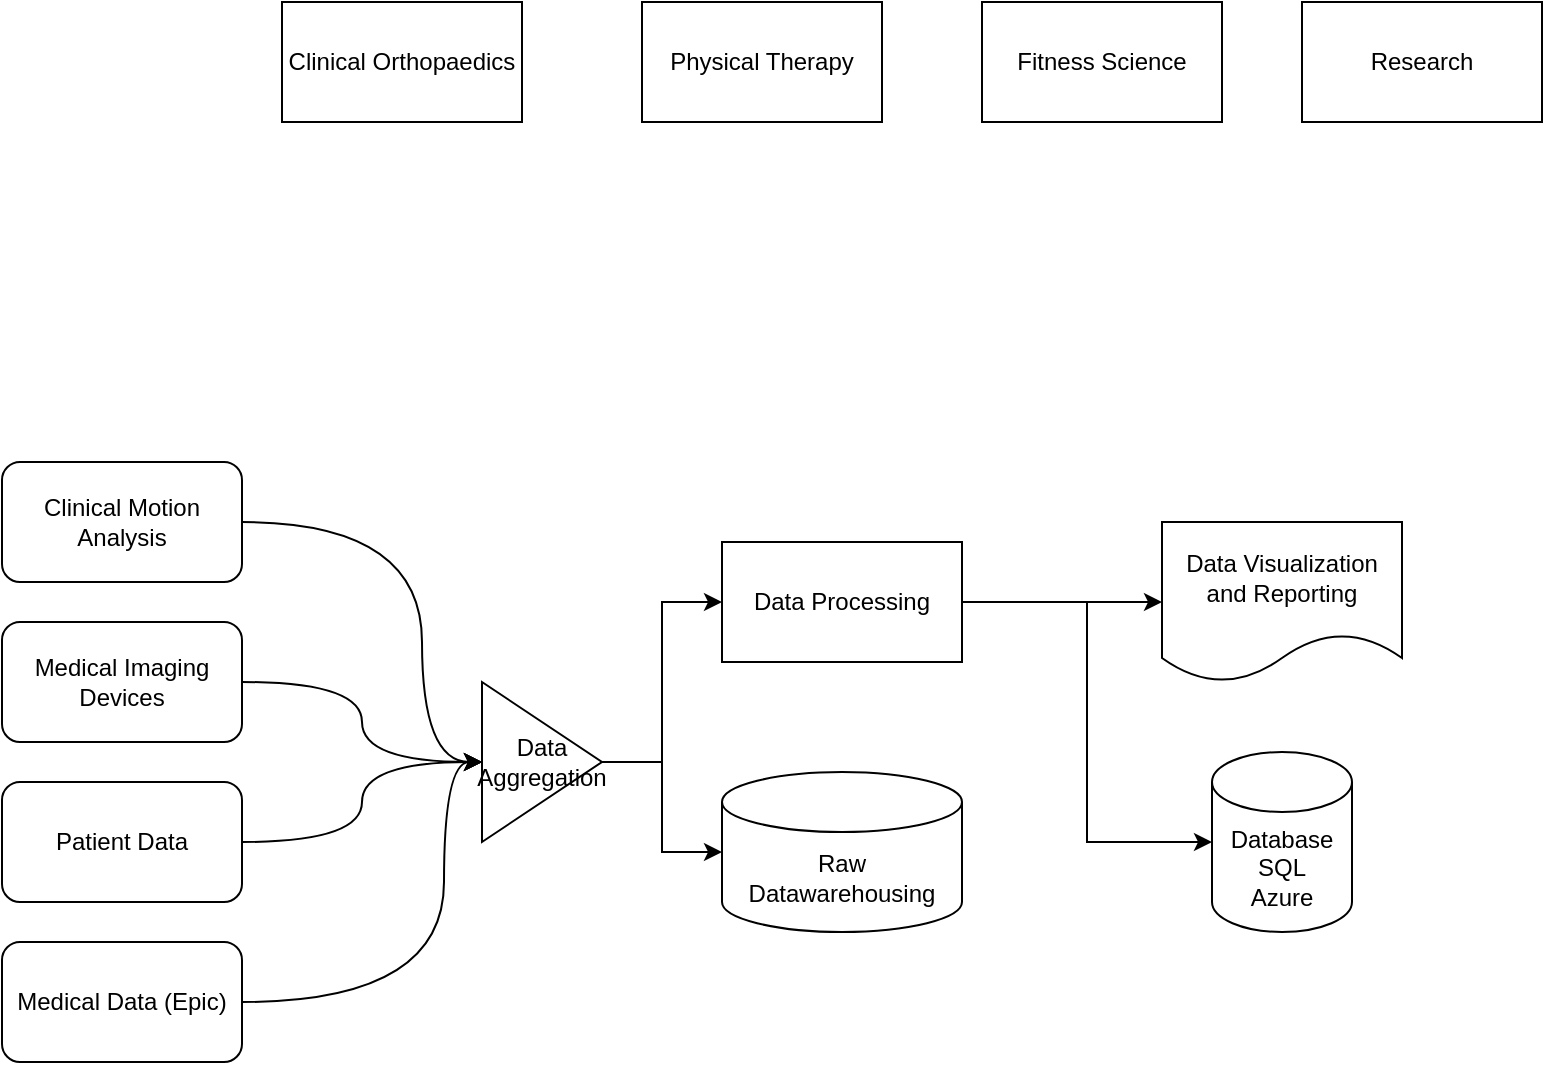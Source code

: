 <mxfile version="22.1.21" type="github">
  <diagram name="Page-1" id="-g1sokEgoNkTT22Q3NUW">
    <mxGraphModel dx="1434" dy="746" grid="1" gridSize="10" guides="1" tooltips="1" connect="1" arrows="1" fold="1" page="1" pageScale="1" pageWidth="850" pageHeight="1100" math="0" shadow="0">
      <root>
        <mxCell id="0" />
        <mxCell id="1" parent="0" />
        <mxCell id="gaTf6uPYXxOhQIoH3Xr2-1" value="Clinical Orthopaedics" style="rounded=0;whiteSpace=wrap;html=1;" vertex="1" parent="1">
          <mxGeometry x="160" y="80" width="120" height="60" as="geometry" />
        </mxCell>
        <mxCell id="gaTf6uPYXxOhQIoH3Xr2-2" value="Fitness Science" style="rounded=0;whiteSpace=wrap;html=1;" vertex="1" parent="1">
          <mxGeometry x="510" y="80" width="120" height="60" as="geometry" />
        </mxCell>
        <mxCell id="gaTf6uPYXxOhQIoH3Xr2-3" value="Physical Therapy" style="rounded=0;whiteSpace=wrap;html=1;" vertex="1" parent="1">
          <mxGeometry x="340" y="80" width="120" height="60" as="geometry" />
        </mxCell>
        <mxCell id="gaTf6uPYXxOhQIoH3Xr2-4" value="Research" style="rounded=0;whiteSpace=wrap;html=1;" vertex="1" parent="1">
          <mxGeometry x="670" y="80" width="120" height="60" as="geometry" />
        </mxCell>
        <mxCell id="gaTf6uPYXxOhQIoH3Xr2-13" style="edgeStyle=orthogonalEdgeStyle;rounded=0;orthogonalLoop=1;jettySize=auto;html=1;exitX=1;exitY=0.5;exitDx=0;exitDy=0;curved=1;entryX=0;entryY=0.5;entryDx=0;entryDy=0;" edge="1" parent="1" source="gaTf6uPYXxOhQIoH3Xr2-5" target="gaTf6uPYXxOhQIoH3Xr2-11">
          <mxGeometry relative="1" as="geometry">
            <mxPoint x="240" y="460" as="targetPoint" />
          </mxGeometry>
        </mxCell>
        <mxCell id="gaTf6uPYXxOhQIoH3Xr2-5" value="Medical Imaging Devices" style="rounded=1;whiteSpace=wrap;html=1;" vertex="1" parent="1">
          <mxGeometry x="20" y="390" width="120" height="60" as="geometry" />
        </mxCell>
        <mxCell id="gaTf6uPYXxOhQIoH3Xr2-15" style="edgeStyle=orthogonalEdgeStyle;rounded=0;orthogonalLoop=1;jettySize=auto;html=1;exitX=1;exitY=0.5;exitDx=0;exitDy=0;curved=1;entryX=0;entryY=0.5;entryDx=0;entryDy=0;" edge="1" parent="1" source="gaTf6uPYXxOhQIoH3Xr2-6" target="gaTf6uPYXxOhQIoH3Xr2-11">
          <mxGeometry relative="1" as="geometry">
            <mxPoint x="240" y="460" as="targetPoint" />
            <Array as="points">
              <mxPoint x="241" y="580" />
              <mxPoint x="241" y="460" />
            </Array>
          </mxGeometry>
        </mxCell>
        <mxCell id="gaTf6uPYXxOhQIoH3Xr2-6" value="Medical Data (Epic)" style="rounded=1;whiteSpace=wrap;html=1;" vertex="1" parent="1">
          <mxGeometry x="20" y="550" width="120" height="60" as="geometry" />
        </mxCell>
        <mxCell id="gaTf6uPYXxOhQIoH3Xr2-12" style="edgeStyle=orthogonalEdgeStyle;rounded=0;orthogonalLoop=1;jettySize=auto;html=1;exitX=1;exitY=0.5;exitDx=0;exitDy=0;entryX=0;entryY=0.5;entryDx=0;entryDy=0;curved=1;" edge="1" parent="1" source="gaTf6uPYXxOhQIoH3Xr2-8" target="gaTf6uPYXxOhQIoH3Xr2-11">
          <mxGeometry relative="1" as="geometry">
            <Array as="points">
              <mxPoint x="230" y="340" />
              <mxPoint x="230" y="460" />
            </Array>
          </mxGeometry>
        </mxCell>
        <mxCell id="gaTf6uPYXxOhQIoH3Xr2-8" value="Clinical Motion Analysis" style="rounded=1;whiteSpace=wrap;html=1;" vertex="1" parent="1">
          <mxGeometry x="20" y="310" width="120" height="60" as="geometry" />
        </mxCell>
        <mxCell id="gaTf6uPYXxOhQIoH3Xr2-14" style="edgeStyle=orthogonalEdgeStyle;rounded=0;orthogonalLoop=1;jettySize=auto;html=1;exitX=1;exitY=0.5;exitDx=0;exitDy=0;curved=1;entryX=0;entryY=0.5;entryDx=0;entryDy=0;" edge="1" parent="1" source="gaTf6uPYXxOhQIoH3Xr2-9" target="gaTf6uPYXxOhQIoH3Xr2-11">
          <mxGeometry relative="1" as="geometry">
            <mxPoint x="240" y="460" as="targetPoint" />
          </mxGeometry>
        </mxCell>
        <mxCell id="gaTf6uPYXxOhQIoH3Xr2-9" value="Patient Data" style="rounded=1;whiteSpace=wrap;html=1;" vertex="1" parent="1">
          <mxGeometry x="20" y="470" width="120" height="60" as="geometry" />
        </mxCell>
        <mxCell id="gaTf6uPYXxOhQIoH3Xr2-17" style="edgeStyle=orthogonalEdgeStyle;rounded=0;orthogonalLoop=1;jettySize=auto;html=1;exitX=1;exitY=0.5;exitDx=0;exitDy=0;entryX=0;entryY=0.5;entryDx=0;entryDy=0;" edge="1" parent="1" source="gaTf6uPYXxOhQIoH3Xr2-11" target="gaTf6uPYXxOhQIoH3Xr2-16">
          <mxGeometry relative="1" as="geometry" />
        </mxCell>
        <mxCell id="gaTf6uPYXxOhQIoH3Xr2-19" style="edgeStyle=orthogonalEdgeStyle;rounded=0;orthogonalLoop=1;jettySize=auto;html=1;exitX=1;exitY=0.5;exitDx=0;exitDy=0;" edge="1" parent="1" source="gaTf6uPYXxOhQIoH3Xr2-11" target="gaTf6uPYXxOhQIoH3Xr2-18">
          <mxGeometry relative="1" as="geometry" />
        </mxCell>
        <mxCell id="gaTf6uPYXxOhQIoH3Xr2-11" value="Data Aggregation" style="triangle;whiteSpace=wrap;html=1;" vertex="1" parent="1">
          <mxGeometry x="260" y="420" width="60" height="80" as="geometry" />
        </mxCell>
        <mxCell id="gaTf6uPYXxOhQIoH3Xr2-23" style="edgeStyle=orthogonalEdgeStyle;rounded=0;orthogonalLoop=1;jettySize=auto;html=1;exitX=1;exitY=0.5;exitDx=0;exitDy=0;" edge="1" parent="1" source="gaTf6uPYXxOhQIoH3Xr2-16" target="gaTf6uPYXxOhQIoH3Xr2-22">
          <mxGeometry relative="1" as="geometry" />
        </mxCell>
        <mxCell id="gaTf6uPYXxOhQIoH3Xr2-16" value="Data Processing" style="rounded=0;whiteSpace=wrap;html=1;" vertex="1" parent="1">
          <mxGeometry x="380" y="350" width="120" height="60" as="geometry" />
        </mxCell>
        <mxCell id="gaTf6uPYXxOhQIoH3Xr2-18" value="Raw Datawarehousing" style="shape=cylinder3;whiteSpace=wrap;html=1;boundedLbl=1;backgroundOutline=1;size=15;" vertex="1" parent="1">
          <mxGeometry x="380" y="465" width="120" height="80" as="geometry" />
        </mxCell>
        <mxCell id="gaTf6uPYXxOhQIoH3Xr2-20" value="Database&lt;br&gt;SQL&lt;br&gt;Azure" style="shape=cylinder3;whiteSpace=wrap;html=1;boundedLbl=1;backgroundOutline=1;size=15;" vertex="1" parent="1">
          <mxGeometry x="625" y="455" width="70" height="90" as="geometry" />
        </mxCell>
        <mxCell id="gaTf6uPYXxOhQIoH3Xr2-21" style="edgeStyle=orthogonalEdgeStyle;rounded=0;orthogonalLoop=1;jettySize=auto;html=1;exitX=1;exitY=0.5;exitDx=0;exitDy=0;entryX=0;entryY=0.5;entryDx=0;entryDy=0;entryPerimeter=0;" edge="1" parent="1" source="gaTf6uPYXxOhQIoH3Xr2-16" target="gaTf6uPYXxOhQIoH3Xr2-20">
          <mxGeometry relative="1" as="geometry" />
        </mxCell>
        <mxCell id="gaTf6uPYXxOhQIoH3Xr2-22" value="Data Visualization and Reporting" style="shape=document;whiteSpace=wrap;html=1;boundedLbl=1;" vertex="1" parent="1">
          <mxGeometry x="600" y="340" width="120" height="80" as="geometry" />
        </mxCell>
      </root>
    </mxGraphModel>
  </diagram>
</mxfile>
